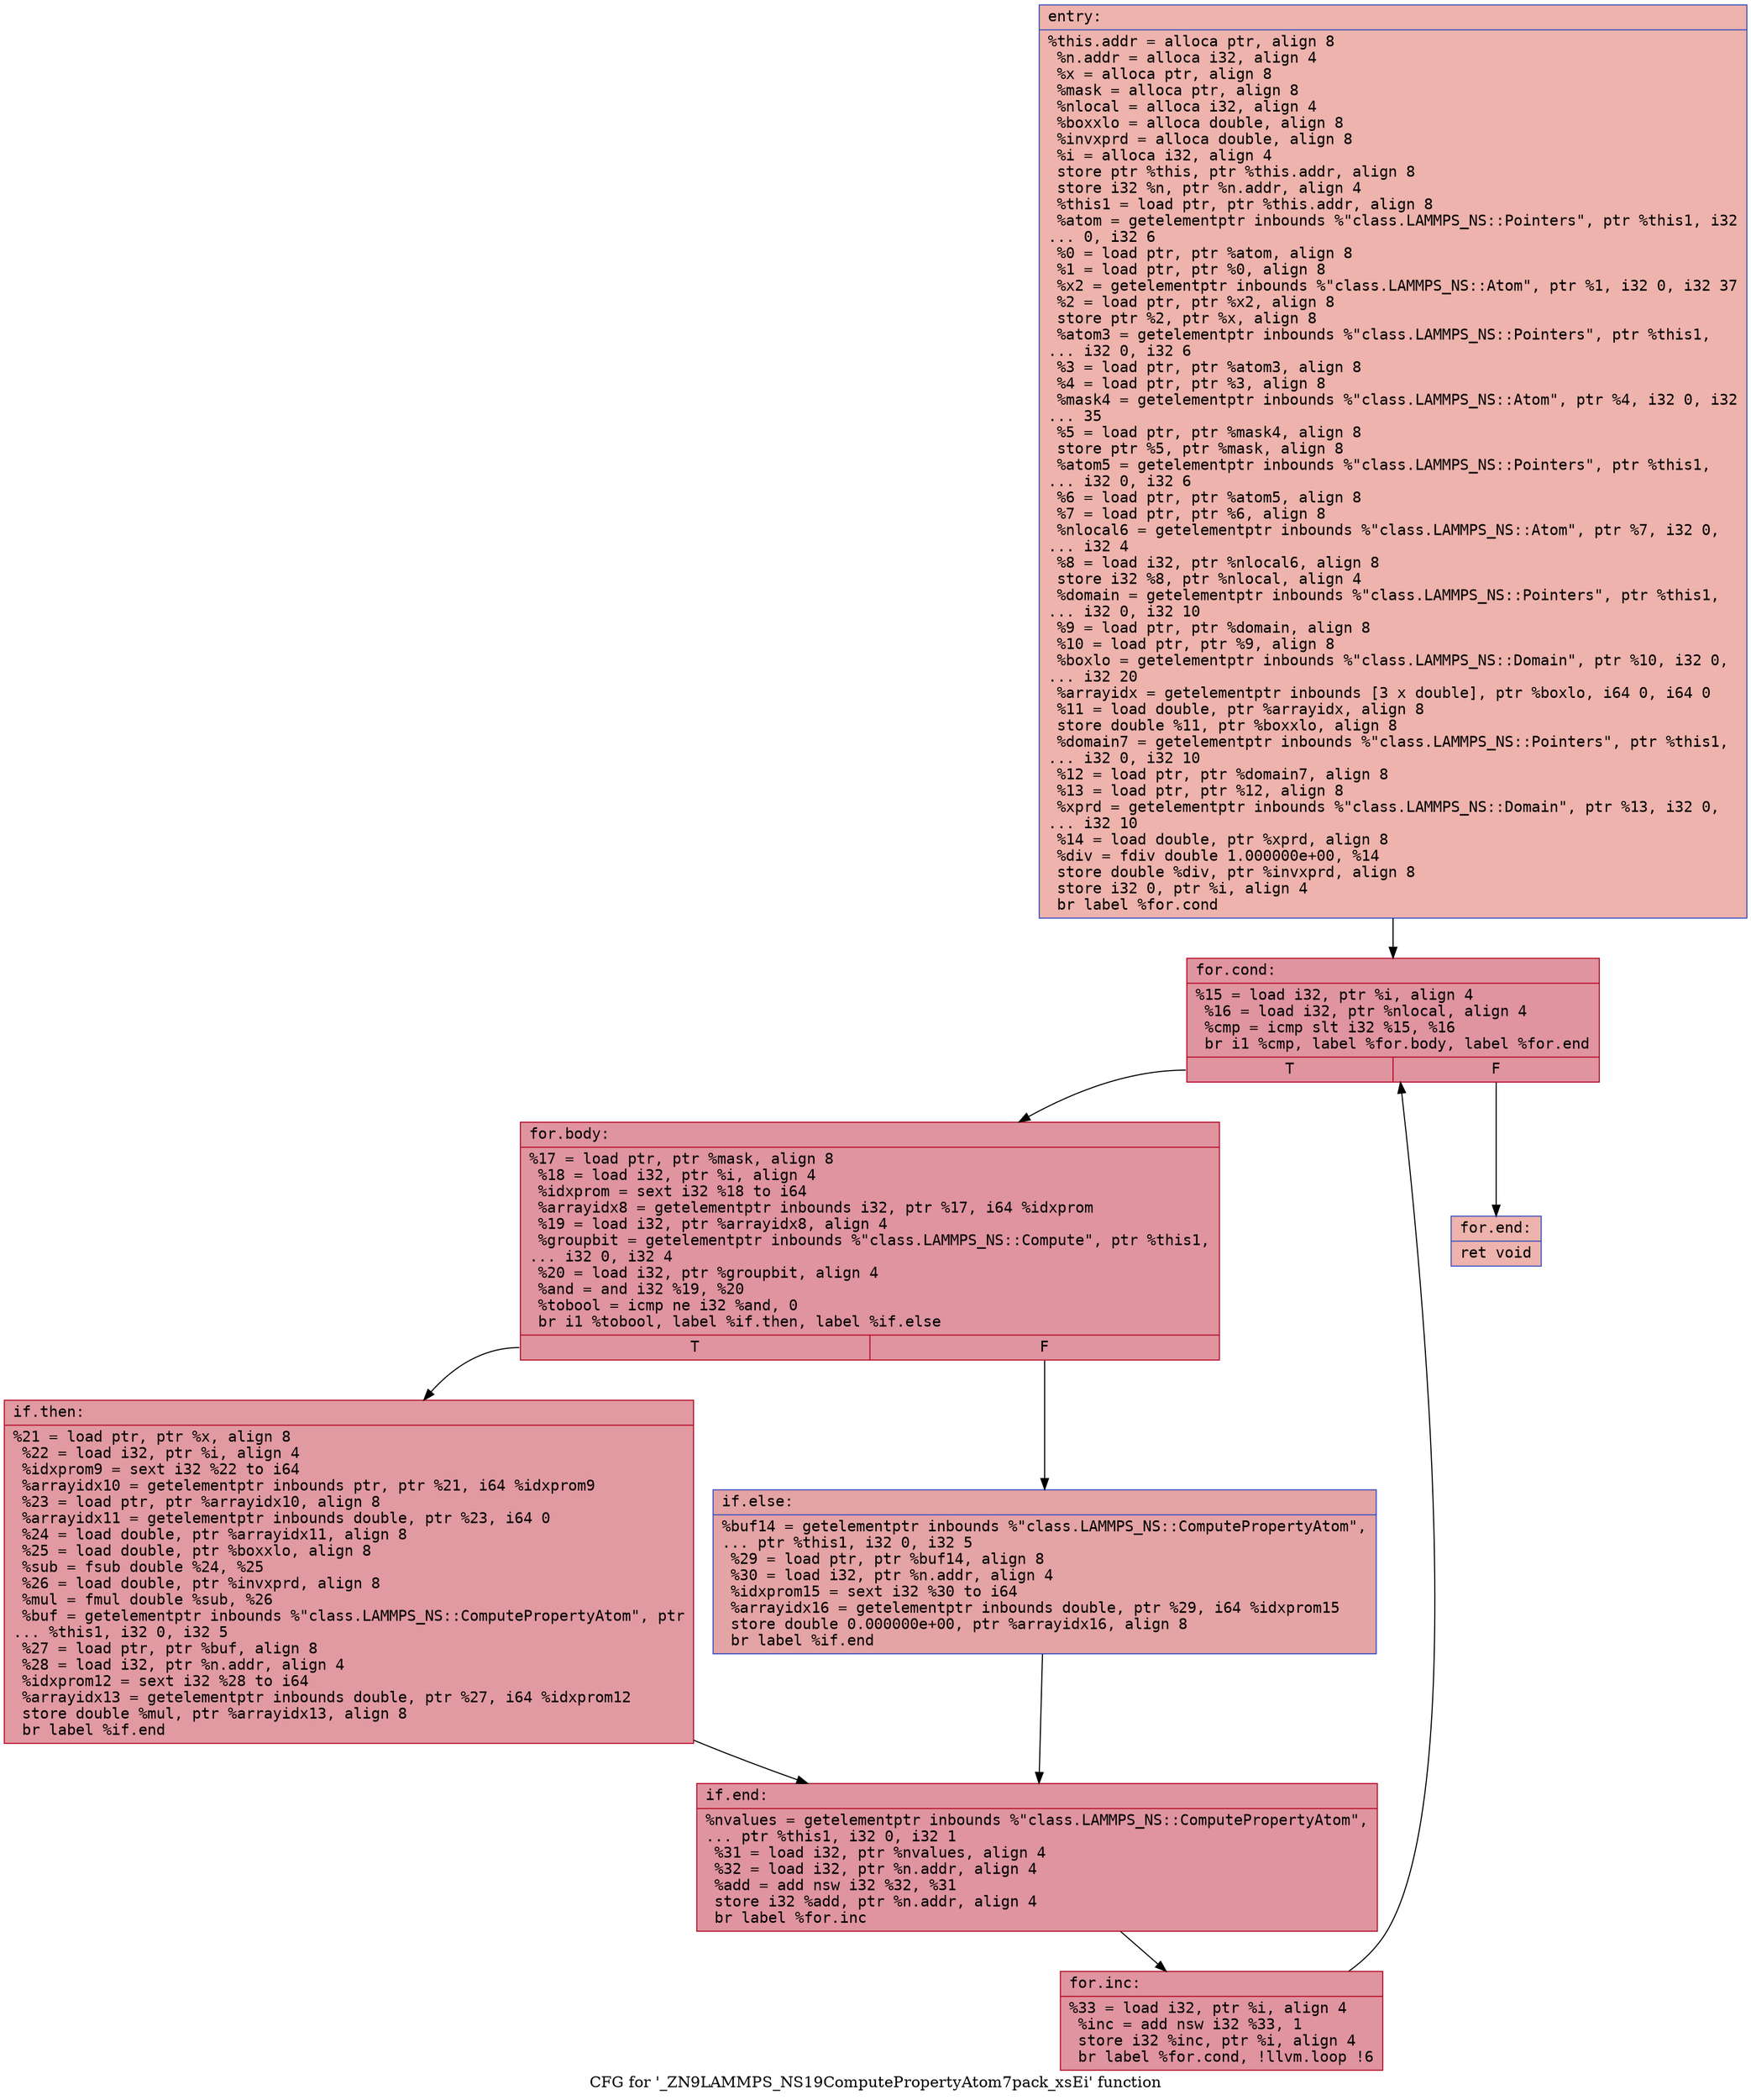 digraph "CFG for '_ZN9LAMMPS_NS19ComputePropertyAtom7pack_xsEi' function" {
	label="CFG for '_ZN9LAMMPS_NS19ComputePropertyAtom7pack_xsEi' function";

	Node0x55e557c0d460 [shape=record,color="#3d50c3ff", style=filled, fillcolor="#d6524470" fontname="Courier",label="{entry:\l|  %this.addr = alloca ptr, align 8\l  %n.addr = alloca i32, align 4\l  %x = alloca ptr, align 8\l  %mask = alloca ptr, align 8\l  %nlocal = alloca i32, align 4\l  %boxxlo = alloca double, align 8\l  %invxprd = alloca double, align 8\l  %i = alloca i32, align 4\l  store ptr %this, ptr %this.addr, align 8\l  store i32 %n, ptr %n.addr, align 4\l  %this1 = load ptr, ptr %this.addr, align 8\l  %atom = getelementptr inbounds %\"class.LAMMPS_NS::Pointers\", ptr %this1, i32\l... 0, i32 6\l  %0 = load ptr, ptr %atom, align 8\l  %1 = load ptr, ptr %0, align 8\l  %x2 = getelementptr inbounds %\"class.LAMMPS_NS::Atom\", ptr %1, i32 0, i32 37\l  %2 = load ptr, ptr %x2, align 8\l  store ptr %2, ptr %x, align 8\l  %atom3 = getelementptr inbounds %\"class.LAMMPS_NS::Pointers\", ptr %this1,\l... i32 0, i32 6\l  %3 = load ptr, ptr %atom3, align 8\l  %4 = load ptr, ptr %3, align 8\l  %mask4 = getelementptr inbounds %\"class.LAMMPS_NS::Atom\", ptr %4, i32 0, i32\l... 35\l  %5 = load ptr, ptr %mask4, align 8\l  store ptr %5, ptr %mask, align 8\l  %atom5 = getelementptr inbounds %\"class.LAMMPS_NS::Pointers\", ptr %this1,\l... i32 0, i32 6\l  %6 = load ptr, ptr %atom5, align 8\l  %7 = load ptr, ptr %6, align 8\l  %nlocal6 = getelementptr inbounds %\"class.LAMMPS_NS::Atom\", ptr %7, i32 0,\l... i32 4\l  %8 = load i32, ptr %nlocal6, align 8\l  store i32 %8, ptr %nlocal, align 4\l  %domain = getelementptr inbounds %\"class.LAMMPS_NS::Pointers\", ptr %this1,\l... i32 0, i32 10\l  %9 = load ptr, ptr %domain, align 8\l  %10 = load ptr, ptr %9, align 8\l  %boxlo = getelementptr inbounds %\"class.LAMMPS_NS::Domain\", ptr %10, i32 0,\l... i32 20\l  %arrayidx = getelementptr inbounds [3 x double], ptr %boxlo, i64 0, i64 0\l  %11 = load double, ptr %arrayidx, align 8\l  store double %11, ptr %boxxlo, align 8\l  %domain7 = getelementptr inbounds %\"class.LAMMPS_NS::Pointers\", ptr %this1,\l... i32 0, i32 10\l  %12 = load ptr, ptr %domain7, align 8\l  %13 = load ptr, ptr %12, align 8\l  %xprd = getelementptr inbounds %\"class.LAMMPS_NS::Domain\", ptr %13, i32 0,\l... i32 10\l  %14 = load double, ptr %xprd, align 8\l  %div = fdiv double 1.000000e+00, %14\l  store double %div, ptr %invxprd, align 8\l  store i32 0, ptr %i, align 4\l  br label %for.cond\l}"];
	Node0x55e557c0d460 -> Node0x55e557c0fcc0[tooltip="entry -> for.cond\nProbability 100.00%" ];
	Node0x55e557c0fcc0 [shape=record,color="#b70d28ff", style=filled, fillcolor="#b70d2870" fontname="Courier",label="{for.cond:\l|  %15 = load i32, ptr %i, align 4\l  %16 = load i32, ptr %nlocal, align 4\l  %cmp = icmp slt i32 %15, %16\l  br i1 %cmp, label %for.body, label %for.end\l|{<s0>T|<s1>F}}"];
	Node0x55e557c0fcc0:s0 -> Node0x55e557c100f0[tooltip="for.cond -> for.body\nProbability 96.88%" ];
	Node0x55e557c0fcc0:s1 -> Node0x55e557c10170[tooltip="for.cond -> for.end\nProbability 3.12%" ];
	Node0x55e557c100f0 [shape=record,color="#b70d28ff", style=filled, fillcolor="#b70d2870" fontname="Courier",label="{for.body:\l|  %17 = load ptr, ptr %mask, align 8\l  %18 = load i32, ptr %i, align 4\l  %idxprom = sext i32 %18 to i64\l  %arrayidx8 = getelementptr inbounds i32, ptr %17, i64 %idxprom\l  %19 = load i32, ptr %arrayidx8, align 4\l  %groupbit = getelementptr inbounds %\"class.LAMMPS_NS::Compute\", ptr %this1,\l... i32 0, i32 4\l  %20 = load i32, ptr %groupbit, align 4\l  %and = and i32 %19, %20\l  %tobool = icmp ne i32 %and, 0\l  br i1 %tobool, label %if.then, label %if.else\l|{<s0>T|<s1>F}}"];
	Node0x55e557c100f0:s0 -> Node0x55e557c10840[tooltip="for.body -> if.then\nProbability 62.50%" ];
	Node0x55e557c100f0:s1 -> Node0x55e557c108b0[tooltip="for.body -> if.else\nProbability 37.50%" ];
	Node0x55e557c10840 [shape=record,color="#b70d28ff", style=filled, fillcolor="#bb1b2c70" fontname="Courier",label="{if.then:\l|  %21 = load ptr, ptr %x, align 8\l  %22 = load i32, ptr %i, align 4\l  %idxprom9 = sext i32 %22 to i64\l  %arrayidx10 = getelementptr inbounds ptr, ptr %21, i64 %idxprom9\l  %23 = load ptr, ptr %arrayidx10, align 8\l  %arrayidx11 = getelementptr inbounds double, ptr %23, i64 0\l  %24 = load double, ptr %arrayidx11, align 8\l  %25 = load double, ptr %boxxlo, align 8\l  %sub = fsub double %24, %25\l  %26 = load double, ptr %invxprd, align 8\l  %mul = fmul double %sub, %26\l  %buf = getelementptr inbounds %\"class.LAMMPS_NS::ComputePropertyAtom\", ptr\l... %this1, i32 0, i32 5\l  %27 = load ptr, ptr %buf, align 8\l  %28 = load i32, ptr %n.addr, align 4\l  %idxprom12 = sext i32 %28 to i64\l  %arrayidx13 = getelementptr inbounds double, ptr %27, i64 %idxprom12\l  store double %mul, ptr %arrayidx13, align 8\l  br label %if.end\l}"];
	Node0x55e557c10840 -> Node0x55e557c11460[tooltip="if.then -> if.end\nProbability 100.00%" ];
	Node0x55e557c108b0 [shape=record,color="#3d50c3ff", style=filled, fillcolor="#c32e3170" fontname="Courier",label="{if.else:\l|  %buf14 = getelementptr inbounds %\"class.LAMMPS_NS::ComputePropertyAtom\",\l... ptr %this1, i32 0, i32 5\l  %29 = load ptr, ptr %buf14, align 8\l  %30 = load i32, ptr %n.addr, align 4\l  %idxprom15 = sext i32 %30 to i64\l  %arrayidx16 = getelementptr inbounds double, ptr %29, i64 %idxprom15\l  store double 0.000000e+00, ptr %arrayidx16, align 8\l  br label %if.end\l}"];
	Node0x55e557c108b0 -> Node0x55e557c11460[tooltip="if.else -> if.end\nProbability 100.00%" ];
	Node0x55e557c11460 [shape=record,color="#b70d28ff", style=filled, fillcolor="#b70d2870" fontname="Courier",label="{if.end:\l|  %nvalues = getelementptr inbounds %\"class.LAMMPS_NS::ComputePropertyAtom\",\l... ptr %this1, i32 0, i32 1\l  %31 = load i32, ptr %nvalues, align 4\l  %32 = load i32, ptr %n.addr, align 4\l  %add = add nsw i32 %32, %31\l  store i32 %add, ptr %n.addr, align 4\l  br label %for.inc\l}"];
	Node0x55e557c11460 -> Node0x55e557c0fde0[tooltip="if.end -> for.inc\nProbability 100.00%" ];
	Node0x55e557c0fde0 [shape=record,color="#b70d28ff", style=filled, fillcolor="#b70d2870" fontname="Courier",label="{for.inc:\l|  %33 = load i32, ptr %i, align 4\l  %inc = add nsw i32 %33, 1\l  store i32 %inc, ptr %i, align 4\l  br label %for.cond, !llvm.loop !6\l}"];
	Node0x55e557c0fde0 -> Node0x55e557c0fcc0[tooltip="for.inc -> for.cond\nProbability 100.00%" ];
	Node0x55e557c10170 [shape=record,color="#3d50c3ff", style=filled, fillcolor="#d6524470" fontname="Courier",label="{for.end:\l|  ret void\l}"];
}
